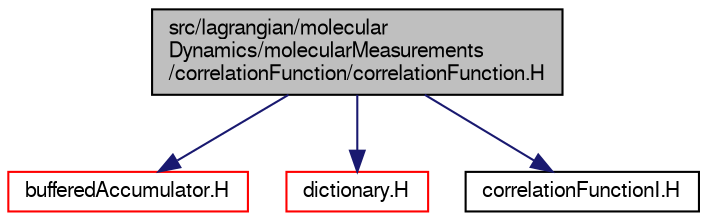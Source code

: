 digraph "src/lagrangian/molecularDynamics/molecularMeasurements/correlationFunction/correlationFunction.H"
{
  bgcolor="transparent";
  edge [fontname="FreeSans",fontsize="10",labelfontname="FreeSans",labelfontsize="10"];
  node [fontname="FreeSans",fontsize="10",shape=record];
  Node0 [label="src/lagrangian/molecular\lDynamics/molecularMeasurements\l/correlationFunction/correlationFunction.H",height=0.2,width=0.4,color="black", fillcolor="grey75", style="filled", fontcolor="black"];
  Node0 -> Node1 [color="midnightblue",fontsize="10",style="solid",fontname="FreeSans"];
  Node1 [label="bufferedAccumulator.H",height=0.2,width=0.4,color="red",URL="$a06368.html"];
  Node0 -> Node83 [color="midnightblue",fontsize="10",style="solid",fontname="FreeSans"];
  Node83 [label="dictionary.H",height=0.2,width=0.4,color="red",URL="$a08804.html"];
  Node0 -> Node98 [color="midnightblue",fontsize="10",style="solid",fontname="FreeSans"];
  Node98 [label="correlationFunctionI.H",height=0.2,width=0.4,color="black",URL="$a06383.html"];
}
